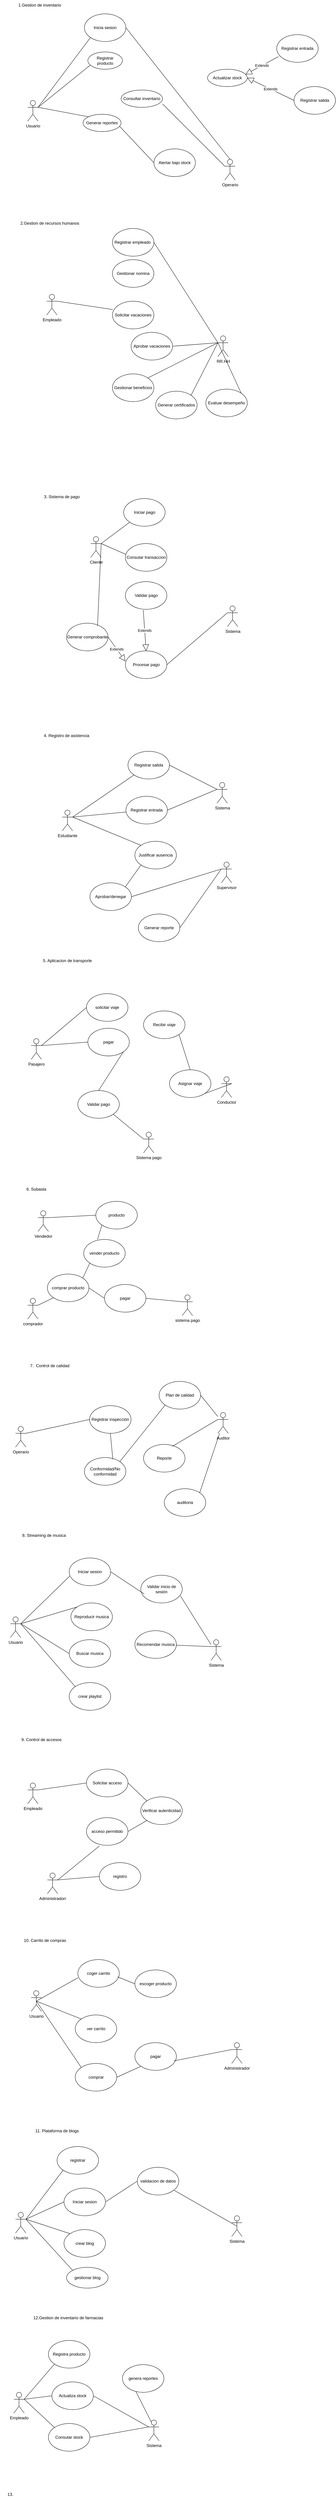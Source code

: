 <mxfile version="28.1.1">
  <diagram name="Página-1" id="TMfoq_PzSvc9NemojxV_">
    <mxGraphModel dx="856" dy="1683" grid="1" gridSize="10" guides="1" tooltips="1" connect="1" arrows="1" fold="1" page="1" pageScale="1" pageWidth="827" pageHeight="1169" math="0" shadow="0">
      <root>
        <mxCell id="0" />
        <mxCell id="1" parent="0" />
        <mxCell id="vCl89EuKgAIW0rMiHvJC-1" value="Usuario" style="shape=umlActor;verticalLabelPosition=bottom;verticalAlign=top;html=1;outlineConnect=0;" parent="1" vertex="1">
          <mxGeometry x="140" y="170" width="30" height="60" as="geometry" />
        </mxCell>
        <mxCell id="vCl89EuKgAIW0rMiHvJC-2" value="Registrar producto" style="ellipse;whiteSpace=wrap;html=1;" parent="1" vertex="1">
          <mxGeometry x="314" y="30" width="100" height="50" as="geometry" />
        </mxCell>
        <mxCell id="vCl89EuKgAIW0rMiHvJC-3" value="Actualizar stock" style="ellipse;whiteSpace=wrap;html=1;" parent="1" vertex="1">
          <mxGeometry x="660" y="80" width="115" height="50" as="geometry" />
        </mxCell>
        <mxCell id="vCl89EuKgAIW0rMiHvJC-4" value="Consultar inventario" style="ellipse;whiteSpace=wrap;html=1;" parent="1" vertex="1">
          <mxGeometry x="410" y="140" width="120" height="50" as="geometry" />
        </mxCell>
        <mxCell id="vCl89EuKgAIW0rMiHvJC-5" value="Generar reportes" style="ellipse;whiteSpace=wrap;html=1;" parent="1" vertex="1">
          <mxGeometry x="300" y="210" width="110" height="50" as="geometry" />
        </mxCell>
        <mxCell id="vCl89EuKgAIW0rMiHvJC-6" value="" style="endArrow=none;html=1;rounded=0;exitX=1;exitY=0.333;exitDx=0;exitDy=0;exitPerimeter=0;entryX=0.062;entryY=0.776;entryDx=0;entryDy=0;entryPerimeter=0;" parent="1" source="vCl89EuKgAIW0rMiHvJC-1" target="vCl89EuKgAIW0rMiHvJC-2" edge="1">
          <mxGeometry width="50" height="50" relative="1" as="geometry">
            <mxPoint x="290" y="250" as="sourcePoint" />
            <mxPoint x="340" y="200" as="targetPoint" />
          </mxGeometry>
        </mxCell>
        <mxCell id="vCl89EuKgAIW0rMiHvJC-9" value="" style="endArrow=none;html=1;rounded=0;exitX=1;exitY=0.333;exitDx=0;exitDy=0;exitPerimeter=0;entryX=0;entryY=0;entryDx=0;entryDy=0;" parent="1" source="vCl89EuKgAIW0rMiHvJC-1" target="vCl89EuKgAIW0rMiHvJC-5" edge="1">
          <mxGeometry width="50" height="50" relative="1" as="geometry">
            <mxPoint x="290" y="250" as="sourcePoint" />
            <mxPoint x="340" y="200" as="targetPoint" />
          </mxGeometry>
        </mxCell>
        <mxCell id="wqrLdyUfxb5ITpX8sOSo-1" value="Operario" style="shape=umlActor;verticalLabelPosition=bottom;verticalAlign=top;html=1;outlineConnect=0;" parent="1" vertex="1">
          <mxGeometry x="710" y="340" width="30" height="60" as="geometry" />
        </mxCell>
        <mxCell id="wqrLdyUfxb5ITpX8sOSo-2" value="Registrar salida" style="ellipse;whiteSpace=wrap;html=1;" parent="1" vertex="1">
          <mxGeometry x="910" y="130" width="120" height="80" as="geometry" />
        </mxCell>
        <mxCell id="wqrLdyUfxb5ITpX8sOSo-3" value="Alertar bajo stock" style="ellipse;whiteSpace=wrap;html=1;" parent="1" vertex="1">
          <mxGeometry x="505" y="310" width="120" height="80" as="geometry" />
        </mxCell>
        <mxCell id="3s4oe4CgQZ3yxv4rQEkZ-1" value="Registrar entrada" style="ellipse;whiteSpace=wrap;html=1;" parent="1" vertex="1">
          <mxGeometry x="860" y="-20" width="120" height="80" as="geometry" />
        </mxCell>
        <mxCell id="3s4oe4CgQZ3yxv4rQEkZ-4" value="" style="endArrow=none;html=1;rounded=0;exitX=0.958;exitY=0.688;exitDx=0;exitDy=0;entryX=0;entryY=0.5;entryDx=0;entryDy=0;exitPerimeter=0;" parent="1" source="vCl89EuKgAIW0rMiHvJC-5" target="wqrLdyUfxb5ITpX8sOSo-3" edge="1">
          <mxGeometry width="50" height="50" relative="1" as="geometry">
            <mxPoint x="455" y="230" as="sourcePoint" />
            <mxPoint x="505" y="180" as="targetPoint" />
          </mxGeometry>
        </mxCell>
        <mxCell id="3s4oe4CgQZ3yxv4rQEkZ-5" value="Inicia sesion" style="ellipse;whiteSpace=wrap;html=1;" parent="1" vertex="1">
          <mxGeometry x="304" y="-80" width="120" height="80" as="geometry" />
        </mxCell>
        <mxCell id="3s4oe4CgQZ3yxv4rQEkZ-6" value="" style="endArrow=none;html=1;rounded=0;entryX=0;entryY=1;entryDx=0;entryDy=0;exitX=1;exitY=0.333;exitDx=0;exitDy=0;exitPerimeter=0;" parent="1" source="vCl89EuKgAIW0rMiHvJC-1" target="3s4oe4CgQZ3yxv4rQEkZ-5" edge="1">
          <mxGeometry width="50" height="50" relative="1" as="geometry">
            <mxPoint x="390" y="150" as="sourcePoint" />
            <mxPoint x="440" y="100" as="targetPoint" />
          </mxGeometry>
        </mxCell>
        <mxCell id="3s4oe4CgQZ3yxv4rQEkZ-8" value="Extends" style="endArrow=block;endSize=16;endFill=0;html=1;rounded=0;entryX=1;entryY=0.5;entryDx=0;entryDy=0;exitX=0;exitY=0.5;exitDx=0;exitDy=0;" parent="1" source="wqrLdyUfxb5ITpX8sOSo-2" target="vCl89EuKgAIW0rMiHvJC-3" edge="1">
          <mxGeometry width="160" relative="1" as="geometry">
            <mxPoint x="430" y="240" as="sourcePoint" />
            <mxPoint x="590" y="240" as="targetPoint" />
          </mxGeometry>
        </mxCell>
        <mxCell id="3s4oe4CgQZ3yxv4rQEkZ-9" value="Extends" style="endArrow=block;endSize=16;endFill=0;html=1;rounded=0;entryX=0.957;entryY=0.3;entryDx=0;entryDy=0;exitX=0.04;exitY=0.794;exitDx=0;exitDy=0;entryPerimeter=0;exitPerimeter=0;" parent="1" source="3s4oe4CgQZ3yxv4rQEkZ-1" target="vCl89EuKgAIW0rMiHvJC-3" edge="1">
          <mxGeometry width="160" relative="1" as="geometry">
            <mxPoint x="674" y="80" as="sourcePoint" />
            <mxPoint x="584" y="75" as="targetPoint" />
          </mxGeometry>
        </mxCell>
        <mxCell id="3s4oe4CgQZ3yxv4rQEkZ-11" value="" style="endArrow=none;html=1;rounded=0;exitX=0.5;exitY=0;exitDx=0;exitDy=0;exitPerimeter=0;entryX=1;entryY=0.5;entryDx=0;entryDy=0;" parent="1" source="wqrLdyUfxb5ITpX8sOSo-1" target="3s4oe4CgQZ3yxv4rQEkZ-5" edge="1">
          <mxGeometry width="50" height="50" relative="1" as="geometry">
            <mxPoint x="480" y="230" as="sourcePoint" />
            <mxPoint x="530" y="180" as="targetPoint" />
          </mxGeometry>
        </mxCell>
        <mxCell id="3s4oe4CgQZ3yxv4rQEkZ-12" value="" style="endArrow=none;html=1;rounded=0;exitX=0;exitY=0.333;exitDx=0;exitDy=0;exitPerimeter=0;" parent="1" source="wqrLdyUfxb5ITpX8sOSo-1" edge="1">
          <mxGeometry width="50" height="50" relative="1" as="geometry">
            <mxPoint x="480" y="230" as="sourcePoint" />
            <mxPoint x="530" y="180" as="targetPoint" />
          </mxGeometry>
        </mxCell>
        <mxCell id="3s4oe4CgQZ3yxv4rQEkZ-14" value="1.Gestion de inventario" style="text;html=1;align=center;verticalAlign=middle;whiteSpace=wrap;rounded=0;" parent="1" vertex="1">
          <mxGeometry x="90" y="-120" width="170" height="30" as="geometry" />
        </mxCell>
        <mxCell id="3s4oe4CgQZ3yxv4rQEkZ-16" value="Cliente" style="shape=umlActor;verticalLabelPosition=bottom;verticalAlign=top;html=1;outlineConnect=0;" parent="1" vertex="1">
          <mxGeometry x="322.5" y="1430" width="30" height="60" as="geometry" />
        </mxCell>
        <mxCell id="3s4oe4CgQZ3yxv4rQEkZ-17" value="Sistema" style="shape=umlActor;verticalLabelPosition=bottom;verticalAlign=top;html=1;outlineConnect=0;" parent="1" vertex="1">
          <mxGeometry x="717.5" y="1630" width="30" height="60" as="geometry" />
        </mxCell>
        <mxCell id="3s4oe4CgQZ3yxv4rQEkZ-18" value="Iniciar pago" style="ellipse;whiteSpace=wrap;html=1;" parent="1" vertex="1">
          <mxGeometry x="417.5" y="1320" width="120" height="80" as="geometry" />
        </mxCell>
        <mxCell id="3s4oe4CgQZ3yxv4rQEkZ-19" value="Validar pago" style="ellipse;whiteSpace=wrap;html=1;" parent="1" vertex="1">
          <mxGeometry x="422.5" y="1560" width="120" height="80" as="geometry" />
        </mxCell>
        <mxCell id="3s4oe4CgQZ3yxv4rQEkZ-20" value="Generar comprobante" style="ellipse;whiteSpace=wrap;html=1;" parent="1" vertex="1">
          <mxGeometry x="252.5" y="1680" width="120" height="80" as="geometry" />
        </mxCell>
        <mxCell id="3s4oe4CgQZ3yxv4rQEkZ-21" value="Procesar pago" style="ellipse;whiteSpace=wrap;html=1;" parent="1" vertex="1">
          <mxGeometry x="422.5" y="1760" width="120" height="80" as="geometry" />
        </mxCell>
        <mxCell id="3s4oe4CgQZ3yxv4rQEkZ-22" value="" style="endArrow=none;html=1;rounded=0;exitX=1;exitY=0.333;exitDx=0;exitDy=0;exitPerimeter=0;entryX=0;entryY=1;entryDx=0;entryDy=0;" parent="1" source="3s4oe4CgQZ3yxv4rQEkZ-16" target="3s4oe4CgQZ3yxv4rQEkZ-18" edge="1">
          <mxGeometry width="50" height="50" relative="1" as="geometry">
            <mxPoint x="432.5" y="1450" as="sourcePoint" />
            <mxPoint x="482.5" y="1400" as="targetPoint" />
          </mxGeometry>
        </mxCell>
        <mxCell id="3s4oe4CgQZ3yxv4rQEkZ-23" value="Consutar transaccion" style="ellipse;whiteSpace=wrap;html=1;" parent="1" vertex="1">
          <mxGeometry x="422.5" y="1450" width="120" height="80" as="geometry" />
        </mxCell>
        <mxCell id="3s4oe4CgQZ3yxv4rQEkZ-24" value="" style="endArrow=none;html=1;rounded=0;entryX=0.012;entryY=0.391;entryDx=0;entryDy=0;entryPerimeter=0;" parent="1" target="3s4oe4CgQZ3yxv4rQEkZ-23" edge="1">
          <mxGeometry width="50" height="50" relative="1" as="geometry">
            <mxPoint x="352.5" y="1450" as="sourcePoint" />
            <mxPoint x="412.5" y="1500" as="targetPoint" />
          </mxGeometry>
        </mxCell>
        <mxCell id="3s4oe4CgQZ3yxv4rQEkZ-27" value="" style="endArrow=none;html=1;rounded=0;exitX=1;exitY=0.5;exitDx=0;exitDy=0;entryX=0;entryY=0.333;entryDx=0;entryDy=0;entryPerimeter=0;" parent="1" source="3s4oe4CgQZ3yxv4rQEkZ-21" target="3s4oe4CgQZ3yxv4rQEkZ-17" edge="1">
          <mxGeometry width="50" height="50" relative="1" as="geometry">
            <mxPoint x="432.5" y="1640" as="sourcePoint" />
            <mxPoint x="482.5" y="1590" as="targetPoint" />
          </mxGeometry>
        </mxCell>
        <mxCell id="3s4oe4CgQZ3yxv4rQEkZ-28" value="Extends" style="endArrow=block;endSize=16;endFill=0;html=1;rounded=0;exitX=1;exitY=0.5;exitDx=0;exitDy=0;entryX=0;entryY=0.375;entryDx=0;entryDy=0;entryPerimeter=0;" parent="1" source="3s4oe4CgQZ3yxv4rQEkZ-20" target="3s4oe4CgQZ3yxv4rQEkZ-21" edge="1">
          <mxGeometry width="160" relative="1" as="geometry">
            <mxPoint x="372.5" y="1710" as="sourcePoint" />
            <mxPoint x="532.5" y="1710" as="targetPoint" />
          </mxGeometry>
        </mxCell>
        <mxCell id="3s4oe4CgQZ3yxv4rQEkZ-29" value="Extends" style="endArrow=block;endSize=16;endFill=0;html=1;rounded=0;exitX=0.431;exitY=1.026;exitDx=0;exitDy=0;exitPerimeter=0;entryX=0.5;entryY=0;entryDx=0;entryDy=0;" parent="1" source="3s4oe4CgQZ3yxv4rQEkZ-19" target="3s4oe4CgQZ3yxv4rQEkZ-21" edge="1">
          <mxGeometry width="160" relative="1" as="geometry">
            <mxPoint x="372.5" y="1710" as="sourcePoint" />
            <mxPoint x="532.5" y="1710" as="targetPoint" />
          </mxGeometry>
        </mxCell>
        <mxCell id="3s4oe4CgQZ3yxv4rQEkZ-30" value="" style="endArrow=none;html=1;rounded=0;entryX=0.746;entryY=0.105;entryDx=0;entryDy=0;entryPerimeter=0;" parent="1" target="3s4oe4CgQZ3yxv4rQEkZ-20" edge="1">
          <mxGeometry width="50" height="50" relative="1" as="geometry">
            <mxPoint x="352.5" y="1450" as="sourcePoint" />
            <mxPoint x="482.5" y="1610" as="targetPoint" />
          </mxGeometry>
        </mxCell>
        <mxCell id="3s4oe4CgQZ3yxv4rQEkZ-31" value="Empleado" style="shape=umlActor;verticalLabelPosition=bottom;verticalAlign=top;html=1;outlineConnect=0;" parent="1" vertex="1">
          <mxGeometry x="195" y="730" width="30" height="60" as="geometry" />
        </mxCell>
        <mxCell id="3s4oe4CgQZ3yxv4rQEkZ-32" value="Registrar empleado&amp;nbsp;" style="ellipse;whiteSpace=wrap;html=1;" parent="1" vertex="1">
          <mxGeometry x="385" y="540" width="120" height="80" as="geometry" />
        </mxCell>
        <mxCell id="3s4oe4CgQZ3yxv4rQEkZ-33" value="Gestionar nomina" style="ellipse;whiteSpace=wrap;html=1;" parent="1" vertex="1">
          <mxGeometry x="385" y="630" width="120" height="80" as="geometry" />
        </mxCell>
        <mxCell id="3s4oe4CgQZ3yxv4rQEkZ-34" value="Solicitar vacaciones" style="ellipse;whiteSpace=wrap;html=1;" parent="1" vertex="1">
          <mxGeometry x="385" y="750" width="120" height="80" as="geometry" />
        </mxCell>
        <mxCell id="3s4oe4CgQZ3yxv4rQEkZ-35" value="Aprobar vacaciones" style="ellipse;whiteSpace=wrap;html=1;" parent="1" vertex="1">
          <mxGeometry x="439" y="840" width="120" height="80" as="geometry" />
        </mxCell>
        <mxCell id="3s4oe4CgQZ3yxv4rQEkZ-36" value="Gestionar beneficios" style="ellipse;whiteSpace=wrap;html=1;" parent="1" vertex="1">
          <mxGeometry x="385" y="960" width="120" height="80" as="geometry" />
        </mxCell>
        <mxCell id="3s4oe4CgQZ3yxv4rQEkZ-37" value="Generar certificados" style="ellipse;whiteSpace=wrap;html=1;" parent="1" vertex="1">
          <mxGeometry x="510" y="1010" width="120" height="80" as="geometry" />
        </mxCell>
        <mxCell id="3s4oe4CgQZ3yxv4rQEkZ-38" value="Evaluar desempeño" style="ellipse;whiteSpace=wrap;html=1;" parent="1" vertex="1">
          <mxGeometry x="655" y="1004" width="120" height="80" as="geometry" />
        </mxCell>
        <mxCell id="3s4oe4CgQZ3yxv4rQEkZ-39" value="RR.HH" style="shape=umlActor;verticalLabelPosition=bottom;verticalAlign=top;html=1;outlineConnect=0;" parent="1" vertex="1">
          <mxGeometry x="690" y="850" width="30" height="60" as="geometry" />
        </mxCell>
        <mxCell id="3s4oe4CgQZ3yxv4rQEkZ-40" value="" style="endArrow=none;html=1;rounded=0;exitX=1;exitY=0.333;exitDx=0;exitDy=0;exitPerimeter=0;entryX=0.007;entryY=0.3;entryDx=0;entryDy=0;entryPerimeter=0;" parent="1" source="3s4oe4CgQZ3yxv4rQEkZ-31" target="3s4oe4CgQZ3yxv4rQEkZ-34" edge="1">
          <mxGeometry width="50" height="50" relative="1" as="geometry">
            <mxPoint x="385" y="830" as="sourcePoint" />
            <mxPoint x="435" y="780" as="targetPoint" />
          </mxGeometry>
        </mxCell>
        <mxCell id="3s4oe4CgQZ3yxv4rQEkZ-41" value="" style="endArrow=none;html=1;rounded=0;entryX=0;entryY=0.333;entryDx=0;entryDy=0;entryPerimeter=0;exitX=1;exitY=0.5;exitDx=0;exitDy=0;" parent="1" source="3s4oe4CgQZ3yxv4rQEkZ-32" target="3s4oe4CgQZ3yxv4rQEkZ-39" edge="1">
          <mxGeometry width="50" height="50" relative="1" as="geometry">
            <mxPoint x="385" y="870" as="sourcePoint" />
            <mxPoint x="435" y="820" as="targetPoint" />
          </mxGeometry>
        </mxCell>
        <mxCell id="3s4oe4CgQZ3yxv4rQEkZ-43" value="" style="endArrow=none;html=1;rounded=0;entryX=0;entryY=0.333;entryDx=0;entryDy=0;entryPerimeter=0;exitX=1;exitY=0.5;exitDx=0;exitDy=0;" parent="1" source="3s4oe4CgQZ3yxv4rQEkZ-35" target="3s4oe4CgQZ3yxv4rQEkZ-39" edge="1">
          <mxGeometry width="50" height="50" relative="1" as="geometry">
            <mxPoint x="385" y="910" as="sourcePoint" />
            <mxPoint x="435" y="860" as="targetPoint" />
          </mxGeometry>
        </mxCell>
        <mxCell id="3s4oe4CgQZ3yxv4rQEkZ-44" value="" style="endArrow=none;html=1;rounded=0;entryX=0;entryY=0.333;entryDx=0;entryDy=0;entryPerimeter=0;exitX=1;exitY=0;exitDx=0;exitDy=0;" parent="1" source="3s4oe4CgQZ3yxv4rQEkZ-36" target="3s4oe4CgQZ3yxv4rQEkZ-39" edge="1">
          <mxGeometry width="50" height="50" relative="1" as="geometry">
            <mxPoint x="385" y="990" as="sourcePoint" />
            <mxPoint x="435" y="940" as="targetPoint" />
          </mxGeometry>
        </mxCell>
        <mxCell id="3s4oe4CgQZ3yxv4rQEkZ-45" value="" style="endArrow=none;html=1;rounded=0;entryX=0;entryY=0.333;entryDx=0;entryDy=0;entryPerimeter=0;exitX=1;exitY=0;exitDx=0;exitDy=0;" parent="1" source="3s4oe4CgQZ3yxv4rQEkZ-37" target="3s4oe4CgQZ3yxv4rQEkZ-39" edge="1">
          <mxGeometry width="50" height="50" relative="1" as="geometry">
            <mxPoint x="385" y="1110" as="sourcePoint" />
            <mxPoint x="435" y="1060" as="targetPoint" />
          </mxGeometry>
        </mxCell>
        <mxCell id="3s4oe4CgQZ3yxv4rQEkZ-46" value="" style="endArrow=none;html=1;rounded=0;exitX=1;exitY=0;exitDx=0;exitDy=0;entryX=0;entryY=0.333;entryDx=0;entryDy=0;entryPerimeter=0;" parent="1" source="3s4oe4CgQZ3yxv4rQEkZ-38" target="3s4oe4CgQZ3yxv4rQEkZ-39" edge="1">
          <mxGeometry width="50" height="50" relative="1" as="geometry">
            <mxPoint x="385" y="1240" as="sourcePoint" />
            <mxPoint x="435" y="1190" as="targetPoint" />
          </mxGeometry>
        </mxCell>
        <mxCell id="3s4oe4CgQZ3yxv4rQEkZ-47" value="3. Sistema de pago" style="text;html=1;align=center;verticalAlign=middle;whiteSpace=wrap;rounded=0;" parent="1" vertex="1">
          <mxGeometry x="140" y="1300" width="197.5" height="30" as="geometry" />
        </mxCell>
        <mxCell id="3s4oe4CgQZ3yxv4rQEkZ-49" value="2.Gestion de recursos humanos" style="text;html=1;align=center;verticalAlign=middle;whiteSpace=wrap;rounded=0;" parent="1" vertex="1">
          <mxGeometry x="86.5" y="510" width="233.5" height="30" as="geometry" />
        </mxCell>
        <mxCell id="3s4oe4CgQZ3yxv4rQEkZ-50" value="4. Registro de asistencia" style="text;html=1;align=center;verticalAlign=middle;whiteSpace=wrap;rounded=0;" parent="1" vertex="1">
          <mxGeometry x="140" y="1990" width="225" height="30" as="geometry" />
        </mxCell>
        <mxCell id="3s4oe4CgQZ3yxv4rQEkZ-52" value="Estudiante" style="shape=umlActor;verticalLabelPosition=bottom;verticalAlign=top;html=1;outlineConnect=0;" parent="1" vertex="1">
          <mxGeometry x="240" y="2220" width="30" height="60" as="geometry" />
        </mxCell>
        <mxCell id="3s4oe4CgQZ3yxv4rQEkZ-53" value="Supervisor" style="shape=umlActor;verticalLabelPosition=bottom;verticalAlign=top;html=1;outlineConnect=0;" parent="1" vertex="1">
          <mxGeometry x="700" y="2370" width="30" height="60" as="geometry" />
        </mxCell>
        <mxCell id="3s4oe4CgQZ3yxv4rQEkZ-54" value="Sistema" style="shape=umlActor;verticalLabelPosition=bottom;verticalAlign=top;html=1;outlineConnect=0;" parent="1" vertex="1">
          <mxGeometry x="687.5" y="2140" width="30" height="60" as="geometry" />
        </mxCell>
        <mxCell id="3s4oe4CgQZ3yxv4rQEkZ-55" value="Registrar entrada" style="ellipse;whiteSpace=wrap;html=1;" parent="1" vertex="1">
          <mxGeometry x="424" y="2180" width="120" height="80" as="geometry" />
        </mxCell>
        <mxCell id="3s4oe4CgQZ3yxv4rQEkZ-56" value="Registrar salida" style="ellipse;whiteSpace=wrap;html=1;" parent="1" vertex="1">
          <mxGeometry x="430" y="2050" width="120" height="80" as="geometry" />
        </mxCell>
        <mxCell id="3s4oe4CgQZ3yxv4rQEkZ-57" value="" style="endArrow=none;html=1;rounded=0;entryX=1;entryY=0.333;entryDx=0;entryDy=0;entryPerimeter=0;" parent="1" source="3s4oe4CgQZ3yxv4rQEkZ-55" target="3s4oe4CgQZ3yxv4rQEkZ-52" edge="1">
          <mxGeometry width="50" height="50" relative="1" as="geometry">
            <mxPoint x="330" y="2350" as="sourcePoint" />
            <mxPoint x="380" y="2300" as="targetPoint" />
          </mxGeometry>
        </mxCell>
        <mxCell id="3s4oe4CgQZ3yxv4rQEkZ-58" value="" style="endArrow=none;html=1;rounded=0;entryX=0;entryY=1;entryDx=0;entryDy=0;" parent="1" target="3s4oe4CgQZ3yxv4rQEkZ-56" edge="1">
          <mxGeometry width="50" height="50" relative="1" as="geometry">
            <mxPoint x="270" y="2240" as="sourcePoint" />
            <mxPoint x="380" y="2300" as="targetPoint" />
          </mxGeometry>
        </mxCell>
        <mxCell id="3s4oe4CgQZ3yxv4rQEkZ-59" value="" style="endArrow=none;html=1;rounded=0;entryX=0;entryY=0.333;entryDx=0;entryDy=0;entryPerimeter=0;exitX=1;exitY=0.5;exitDx=0;exitDy=0;" parent="1" source="3s4oe4CgQZ3yxv4rQEkZ-55" target="3s4oe4CgQZ3yxv4rQEkZ-54" edge="1">
          <mxGeometry width="50" height="50" relative="1" as="geometry">
            <mxPoint x="330" y="2350" as="sourcePoint" />
            <mxPoint x="380" y="2300" as="targetPoint" />
          </mxGeometry>
        </mxCell>
        <mxCell id="3s4oe4CgQZ3yxv4rQEkZ-60" value="" style="endArrow=none;html=1;rounded=0;entryX=0;entryY=0.333;entryDx=0;entryDy=0;entryPerimeter=0;exitX=1;exitY=0.5;exitDx=0;exitDy=0;" parent="1" source="3s4oe4CgQZ3yxv4rQEkZ-56" target="3s4oe4CgQZ3yxv4rQEkZ-54" edge="1">
          <mxGeometry width="50" height="50" relative="1" as="geometry">
            <mxPoint x="330" y="2350" as="sourcePoint" />
            <mxPoint x="380" y="2300" as="targetPoint" />
          </mxGeometry>
        </mxCell>
        <mxCell id="3s4oe4CgQZ3yxv4rQEkZ-61" value="Generar reporte" style="ellipse;whiteSpace=wrap;html=1;" parent="1" vertex="1">
          <mxGeometry x="460" y="2520" width="120" height="80" as="geometry" />
        </mxCell>
        <mxCell id="3s4oe4CgQZ3yxv4rQEkZ-62" value="" style="endArrow=none;html=1;rounded=0;entryX=0;entryY=0.333;entryDx=0;entryDy=0;entryPerimeter=0;exitX=1;exitY=0.5;exitDx=0;exitDy=0;" parent="1" source="3s4oe4CgQZ3yxv4rQEkZ-61" target="3s4oe4CgQZ3yxv4rQEkZ-53" edge="1">
          <mxGeometry width="50" height="50" relative="1" as="geometry">
            <mxPoint x="330" y="2350" as="sourcePoint" />
            <mxPoint x="380" y="2300" as="targetPoint" />
          </mxGeometry>
        </mxCell>
        <mxCell id="3s4oe4CgQZ3yxv4rQEkZ-63" value="Justificar ausencia" style="ellipse;whiteSpace=wrap;html=1;" parent="1" vertex="1">
          <mxGeometry x="450" y="2310" width="120" height="80" as="geometry" />
        </mxCell>
        <mxCell id="3s4oe4CgQZ3yxv4rQEkZ-64" value="" style="endArrow=none;html=1;rounded=0;entryX=1;entryY=0.333;entryDx=0;entryDy=0;entryPerimeter=0;exitX=0;exitY=0;exitDx=0;exitDy=0;" parent="1" source="3s4oe4CgQZ3yxv4rQEkZ-63" target="3s4oe4CgQZ3yxv4rQEkZ-52" edge="1">
          <mxGeometry width="50" height="50" relative="1" as="geometry">
            <mxPoint x="330" y="2350" as="sourcePoint" />
            <mxPoint x="380" y="2300" as="targetPoint" />
          </mxGeometry>
        </mxCell>
        <mxCell id="3s4oe4CgQZ3yxv4rQEkZ-65" value="Aprobar/denegar" style="ellipse;whiteSpace=wrap;html=1;" parent="1" vertex="1">
          <mxGeometry x="320" y="2430" width="120" height="80" as="geometry" />
        </mxCell>
        <mxCell id="3s4oe4CgQZ3yxv4rQEkZ-66" value="" style="endArrow=none;html=1;rounded=0;exitX=1;exitY=0.5;exitDx=0;exitDy=0;" parent="1" source="3s4oe4CgQZ3yxv4rQEkZ-65" edge="1">
          <mxGeometry width="50" height="50" relative="1" as="geometry">
            <mxPoint x="330" y="2350" as="sourcePoint" />
            <mxPoint x="700" y="2390" as="targetPoint" />
          </mxGeometry>
        </mxCell>
        <mxCell id="3s4oe4CgQZ3yxv4rQEkZ-67" value="" style="endArrow=none;html=1;rounded=0;exitX=1;exitY=0;exitDx=0;exitDy=0;entryX=0;entryY=1;entryDx=0;entryDy=0;" parent="1" source="3s4oe4CgQZ3yxv4rQEkZ-65" target="3s4oe4CgQZ3yxv4rQEkZ-63" edge="1">
          <mxGeometry width="50" height="50" relative="1" as="geometry">
            <mxPoint x="330" y="2350" as="sourcePoint" />
            <mxPoint x="380" y="2300" as="targetPoint" />
          </mxGeometry>
        </mxCell>
        <mxCell id="3s4oe4CgQZ3yxv4rQEkZ-68" value="5. Aplicacion de transporte" style="text;html=1;align=center;verticalAlign=middle;whiteSpace=wrap;rounded=0;" parent="1" vertex="1">
          <mxGeometry x="170" y="2640" width="170" height="30" as="geometry" />
        </mxCell>
        <mxCell id="3s4oe4CgQZ3yxv4rQEkZ-69" value="Pasajero" style="shape=umlActor;verticalLabelPosition=bottom;verticalAlign=top;html=1;outlineConnect=0;" parent="1" vertex="1">
          <mxGeometry x="150" y="2880" width="30" height="60" as="geometry" />
        </mxCell>
        <mxCell id="3s4oe4CgQZ3yxv4rQEkZ-70" value="Conductor" style="shape=umlActor;verticalLabelPosition=bottom;verticalAlign=top;html=1;outlineConnect=0;" parent="1" vertex="1">
          <mxGeometry x="700" y="2990" width="30" height="60" as="geometry" />
        </mxCell>
        <mxCell id="3s4oe4CgQZ3yxv4rQEkZ-71" value="Sistema pago" style="shape=umlActor;verticalLabelPosition=bottom;verticalAlign=top;html=1;outlineConnect=0;" parent="1" vertex="1">
          <mxGeometry x="475" y="3150" width="30" height="60" as="geometry" />
        </mxCell>
        <mxCell id="3s4oe4CgQZ3yxv4rQEkZ-72" value="solicitar viaje" style="ellipse;whiteSpace=wrap;html=1;" parent="1" vertex="1">
          <mxGeometry x="310" y="2750" width="120" height="80" as="geometry" />
        </mxCell>
        <mxCell id="3s4oe4CgQZ3yxv4rQEkZ-74" value="pagar" style="ellipse;whiteSpace=wrap;html=1;" parent="1" vertex="1">
          <mxGeometry x="314" y="2850" width="120" height="80" as="geometry" />
        </mxCell>
        <mxCell id="3s4oe4CgQZ3yxv4rQEkZ-76" value="Asignar viaje" style="ellipse;whiteSpace=wrap;html=1;" parent="1" vertex="1">
          <mxGeometry x="550" y="2970" width="120" height="80" as="geometry" />
        </mxCell>
        <mxCell id="3s4oe4CgQZ3yxv4rQEkZ-77" value="" style="endArrow=none;html=1;rounded=0;exitX=1;exitY=0.333;exitDx=0;exitDy=0;exitPerimeter=0;entryX=0;entryY=0.5;entryDx=0;entryDy=0;" parent="1" source="3s4oe4CgQZ3yxv4rQEkZ-69" target="3s4oe4CgQZ3yxv4rQEkZ-72" edge="1">
          <mxGeometry width="50" height="50" relative="1" as="geometry">
            <mxPoint x="210" y="3010" as="sourcePoint" />
            <mxPoint x="260" y="2960" as="targetPoint" />
          </mxGeometry>
        </mxCell>
        <mxCell id="3s4oe4CgQZ3yxv4rQEkZ-78" value="Validar pago" style="ellipse;whiteSpace=wrap;html=1;" parent="1" vertex="1">
          <mxGeometry x="285" y="3030" width="120" height="80" as="geometry" />
        </mxCell>
        <mxCell id="3s4oe4CgQZ3yxv4rQEkZ-79" value="" style="endArrow=none;html=1;rounded=0;entryX=0;entryY=0.333;entryDx=0;entryDy=0;entryPerimeter=0;exitX=1;exitY=1;exitDx=0;exitDy=0;" parent="1" source="3s4oe4CgQZ3yxv4rQEkZ-78" target="3s4oe4CgQZ3yxv4rQEkZ-71" edge="1">
          <mxGeometry width="50" height="50" relative="1" as="geometry">
            <mxPoint x="55" y="3100" as="sourcePoint" />
            <mxPoint x="105" y="3050" as="targetPoint" />
          </mxGeometry>
        </mxCell>
        <mxCell id="3s4oe4CgQZ3yxv4rQEkZ-80" value="" style="endArrow=none;html=1;rounded=0;entryX=0;entryY=0.5;entryDx=0;entryDy=0;exitX=1;exitY=0.333;exitDx=0;exitDy=0;exitPerimeter=0;" parent="1" source="3s4oe4CgQZ3yxv4rQEkZ-69" target="3s4oe4CgQZ3yxv4rQEkZ-74" edge="1">
          <mxGeometry width="50" height="50" relative="1" as="geometry">
            <mxPoint x="210" y="3040" as="sourcePoint" />
            <mxPoint x="260" y="2990" as="targetPoint" />
          </mxGeometry>
        </mxCell>
        <mxCell id="3s4oe4CgQZ3yxv4rQEkZ-81" value="" style="endArrow=none;html=1;rounded=0;entryX=1;entryY=1;entryDx=0;entryDy=0;exitX=0.5;exitY=0;exitDx=0;exitDy=0;" parent="1" source="3s4oe4CgQZ3yxv4rQEkZ-78" target="3s4oe4CgQZ3yxv4rQEkZ-74" edge="1">
          <mxGeometry width="50" height="50" relative="1" as="geometry">
            <mxPoint x="210" y="3040" as="sourcePoint" />
            <mxPoint x="260" y="2990" as="targetPoint" />
          </mxGeometry>
        </mxCell>
        <mxCell id="3s4oe4CgQZ3yxv4rQEkZ-82" value="" style="endArrow=none;html=1;rounded=0;exitX=1;exitY=1;exitDx=0;exitDy=0;entryX=1;entryY=0.333;entryDx=0;entryDy=0;entryPerimeter=0;" parent="1" source="3s4oe4CgQZ3yxv4rQEkZ-76" target="3s4oe4CgQZ3yxv4rQEkZ-70" edge="1">
          <mxGeometry width="50" height="50" relative="1" as="geometry">
            <mxPoint x="532.5" y="2780" as="sourcePoint" />
            <mxPoint x="582.5" y="2730" as="targetPoint" />
          </mxGeometry>
        </mxCell>
        <mxCell id="3s4oe4CgQZ3yxv4rQEkZ-83" value="Recibir viaje" style="ellipse;whiteSpace=wrap;html=1;" parent="1" vertex="1">
          <mxGeometry x="475" y="2800" width="120" height="80" as="geometry" />
        </mxCell>
        <mxCell id="3s4oe4CgQZ3yxv4rQEkZ-84" value="" style="endArrow=none;html=1;rounded=0;exitX=1;exitY=1;exitDx=0;exitDy=0;entryX=0.5;entryY=0;entryDx=0;entryDy=0;" parent="1" source="3s4oe4CgQZ3yxv4rQEkZ-83" target="3s4oe4CgQZ3yxv4rQEkZ-76" edge="1">
          <mxGeometry width="50" height="50" relative="1" as="geometry">
            <mxPoint x="530" y="3040" as="sourcePoint" />
            <mxPoint x="580" y="2990" as="targetPoint" />
          </mxGeometry>
        </mxCell>
        <mxCell id="3s4oe4CgQZ3yxv4rQEkZ-86" value="6. Subasta" style="text;html=1;align=center;verticalAlign=middle;whiteSpace=wrap;rounded=0;" parent="1" vertex="1">
          <mxGeometry x="135" y="3300" width="60" height="30" as="geometry" />
        </mxCell>
        <mxCell id="3s4oe4CgQZ3yxv4rQEkZ-87" value="Vendedor" style="shape=umlActor;verticalLabelPosition=bottom;verticalAlign=top;html=1;outlineConnect=0;" parent="1" vertex="1">
          <mxGeometry x="170" y="3377" width="30" height="60" as="geometry" />
        </mxCell>
        <mxCell id="3s4oe4CgQZ3yxv4rQEkZ-88" value="comprador" style="shape=umlActor;verticalLabelPosition=bottom;verticalAlign=top;html=1;outlineConnect=0;" parent="1" vertex="1">
          <mxGeometry x="140" y="3630" width="30" height="60" as="geometry" />
        </mxCell>
        <mxCell id="3s4oe4CgQZ3yxv4rQEkZ-89" value="producto" style="ellipse;whiteSpace=wrap;html=1;" parent="1" vertex="1">
          <mxGeometry x="337" y="3350" width="120" height="80" as="geometry" />
        </mxCell>
        <mxCell id="3s4oe4CgQZ3yxv4rQEkZ-90" value="pagar" style="ellipse;whiteSpace=wrap;html=1;" parent="1" vertex="1">
          <mxGeometry x="362" y="3590" width="120" height="80" as="geometry" />
        </mxCell>
        <mxCell id="3s4oe4CgQZ3yxv4rQEkZ-91" value="sistema pago" style="shape=umlActor;verticalLabelPosition=bottom;verticalAlign=top;html=1;outlineConnect=0;" parent="1" vertex="1">
          <mxGeometry x="587" y="3620" width="30" height="60" as="geometry" />
        </mxCell>
        <mxCell id="3s4oe4CgQZ3yxv4rQEkZ-92" value="comprar producto" style="ellipse;whiteSpace=wrap;html=1;" parent="1" vertex="1">
          <mxGeometry x="197" y="3560" width="120" height="80" as="geometry" />
        </mxCell>
        <mxCell id="3s4oe4CgQZ3yxv4rQEkZ-93" value="" style="endArrow=none;html=1;rounded=0;exitX=1;exitY=0.333;exitDx=0;exitDy=0;exitPerimeter=0;entryX=0;entryY=0.5;entryDx=0;entryDy=0;" parent="1" source="3s4oe4CgQZ3yxv4rQEkZ-87" target="3s4oe4CgQZ3yxv4rQEkZ-89" edge="1">
          <mxGeometry width="50" height="50" relative="1" as="geometry">
            <mxPoint x="342" y="3530" as="sourcePoint" />
            <mxPoint x="392" y="3480" as="targetPoint" />
          </mxGeometry>
        </mxCell>
        <mxCell id="3s4oe4CgQZ3yxv4rQEkZ-96" value="" style="endArrow=none;html=1;rounded=0;exitX=1;exitY=0.333;exitDx=0;exitDy=0;exitPerimeter=0;entryX=0;entryY=1;entryDx=0;entryDy=0;" parent="1" source="3s4oe4CgQZ3yxv4rQEkZ-88" target="3s4oe4CgQZ3yxv4rQEkZ-92" edge="1">
          <mxGeometry width="50" height="50" relative="1" as="geometry">
            <mxPoint x="342" y="3530" as="sourcePoint" />
            <mxPoint x="392" y="3480" as="targetPoint" />
          </mxGeometry>
        </mxCell>
        <mxCell id="3s4oe4CgQZ3yxv4rQEkZ-97" value="" style="endArrow=none;html=1;rounded=0;entryX=0;entryY=1;entryDx=0;entryDy=0;" parent="1" target="3s4oe4CgQZ3yxv4rQEkZ-89" edge="1">
          <mxGeometry width="50" height="50" relative="1" as="geometry">
            <mxPoint x="342" y="3460" as="sourcePoint" />
            <mxPoint x="392" y="3480" as="targetPoint" />
          </mxGeometry>
        </mxCell>
        <mxCell id="3s4oe4CgQZ3yxv4rQEkZ-98" value="vender producto" style="ellipse;whiteSpace=wrap;html=1;" parent="1" vertex="1">
          <mxGeometry x="302" y="3460" width="120" height="80" as="geometry" />
        </mxCell>
        <mxCell id="3s4oe4CgQZ3yxv4rQEkZ-99" value="" style="endArrow=none;html=1;rounded=0;exitX=1;exitY=0;exitDx=0;exitDy=0;entryX=0;entryY=1;entryDx=0;entryDy=0;" parent="1" source="3s4oe4CgQZ3yxv4rQEkZ-92" target="3s4oe4CgQZ3yxv4rQEkZ-98" edge="1">
          <mxGeometry width="50" height="50" relative="1" as="geometry">
            <mxPoint x="342" y="3530" as="sourcePoint" />
            <mxPoint x="392" y="3480" as="targetPoint" />
          </mxGeometry>
        </mxCell>
        <mxCell id="3s4oe4CgQZ3yxv4rQEkZ-100" value="" style="endArrow=none;html=1;rounded=0;exitX=1;exitY=0.5;exitDx=0;exitDy=0;entryX=0;entryY=0.5;entryDx=0;entryDy=0;" parent="1" source="3s4oe4CgQZ3yxv4rQEkZ-92" target="3s4oe4CgQZ3yxv4rQEkZ-90" edge="1">
          <mxGeometry width="50" height="50" relative="1" as="geometry">
            <mxPoint x="342" y="3530" as="sourcePoint" />
            <mxPoint x="392" y="3480" as="targetPoint" />
          </mxGeometry>
        </mxCell>
        <mxCell id="3s4oe4CgQZ3yxv4rQEkZ-101" value="" style="endArrow=none;html=1;rounded=0;exitX=1;exitY=0.5;exitDx=0;exitDy=0;entryX=0;entryY=0.333;entryDx=0;entryDy=0;entryPerimeter=0;" parent="1" source="3s4oe4CgQZ3yxv4rQEkZ-90" target="3s4oe4CgQZ3yxv4rQEkZ-91" edge="1">
          <mxGeometry width="50" height="50" relative="1" as="geometry">
            <mxPoint x="342" y="3530" as="sourcePoint" />
            <mxPoint x="392" y="3480" as="targetPoint" />
          </mxGeometry>
        </mxCell>
        <mxCell id="3s4oe4CgQZ3yxv4rQEkZ-102" value="7.&amp;nbsp; Control de calidad" style="text;html=1;align=center;verticalAlign=middle;whiteSpace=wrap;rounded=0;" parent="1" vertex="1">
          <mxGeometry x="86.5" y="3810" width="233.5" height="30" as="geometry" />
        </mxCell>
        <mxCell id="3s4oe4CgQZ3yxv4rQEkZ-103" value="Operario" style="shape=umlActor;verticalLabelPosition=bottom;verticalAlign=top;html=1;outlineConnect=0;" parent="1" vertex="1">
          <mxGeometry x="105" y="4000" width="30" height="60" as="geometry" />
        </mxCell>
        <mxCell id="3s4oe4CgQZ3yxv4rQEkZ-104" value="Registrar inspección" style="ellipse;whiteSpace=wrap;html=1;" parent="1" vertex="1">
          <mxGeometry x="319" y="3940" width="120" height="80" as="geometry" />
        </mxCell>
        <mxCell id="3s4oe4CgQZ3yxv4rQEkZ-105" value="Conformidad/No conformidad" style="ellipse;whiteSpace=wrap;html=1;" parent="1" vertex="1">
          <mxGeometry x="304" y="4090" width="120" height="80" as="geometry" />
        </mxCell>
        <mxCell id="3s4oe4CgQZ3yxv4rQEkZ-106" value="Auditor" style="shape=umlActor;verticalLabelPosition=bottom;verticalAlign=top;html=1;outlineConnect=0;" parent="1" vertex="1">
          <mxGeometry x="690" y="3960" width="30" height="60" as="geometry" />
        </mxCell>
        <mxCell id="3s4oe4CgQZ3yxv4rQEkZ-107" value="Plan de calidad" style="ellipse;whiteSpace=wrap;html=1;" parent="1" vertex="1">
          <mxGeometry x="520" y="3870" width="120" height="80" as="geometry" />
        </mxCell>
        <mxCell id="3s4oe4CgQZ3yxv4rQEkZ-108" value="auditoria" style="ellipse;whiteSpace=wrap;html=1;" parent="1" vertex="1">
          <mxGeometry x="535" y="4180" width="120" height="80" as="geometry" />
        </mxCell>
        <mxCell id="26vDbUltH0rkw3oXoR3C-1" value="" style="endArrow=none;html=1;rounded=0;exitX=1;exitY=0.333;exitDx=0;exitDy=0;exitPerimeter=0;entryX=0;entryY=0.5;entryDx=0;entryDy=0;" edge="1" parent="1" source="3s4oe4CgQZ3yxv4rQEkZ-103" target="3s4oe4CgQZ3yxv4rQEkZ-104">
          <mxGeometry width="50" height="50" relative="1" as="geometry">
            <mxPoint x="200" y="4100" as="sourcePoint" />
            <mxPoint x="250" y="4050" as="targetPoint" />
          </mxGeometry>
        </mxCell>
        <mxCell id="26vDbUltH0rkw3oXoR3C-2" value="" style="endArrow=none;html=1;rounded=0;entryX=0.5;entryY=1;entryDx=0;entryDy=0;exitX=0.686;exitY=0.066;exitDx=0;exitDy=0;exitPerimeter=0;" edge="1" parent="1" source="3s4oe4CgQZ3yxv4rQEkZ-105" target="3s4oe4CgQZ3yxv4rQEkZ-104">
          <mxGeometry width="50" height="50" relative="1" as="geometry">
            <mxPoint x="200" y="4100" as="sourcePoint" />
            <mxPoint x="250" y="4050" as="targetPoint" />
          </mxGeometry>
        </mxCell>
        <mxCell id="26vDbUltH0rkw3oXoR3C-3" value="Reporte" style="ellipse;whiteSpace=wrap;html=1;" vertex="1" parent="1">
          <mxGeometry x="475" y="4052" width="120" height="80" as="geometry" />
        </mxCell>
        <mxCell id="26vDbUltH0rkw3oXoR3C-4" value="" style="endArrow=none;html=1;rounded=0;exitX=1;exitY=0.5;exitDx=0;exitDy=0;" edge="1" parent="1" source="3s4oe4CgQZ3yxv4rQEkZ-107" target="3s4oe4CgQZ3yxv4rQEkZ-106">
          <mxGeometry width="50" height="50" relative="1" as="geometry">
            <mxPoint x="200" y="4100" as="sourcePoint" />
            <mxPoint x="250" y="4050" as="targetPoint" />
          </mxGeometry>
        </mxCell>
        <mxCell id="26vDbUltH0rkw3oXoR3C-5" value="" style="endArrow=none;html=1;rounded=0;exitX=1;exitY=0;exitDx=0;exitDy=0;entryX=0;entryY=1;entryDx=0;entryDy=0;" edge="1" parent="1" source="3s4oe4CgQZ3yxv4rQEkZ-105" target="3s4oe4CgQZ3yxv4rQEkZ-107">
          <mxGeometry width="50" height="50" relative="1" as="geometry">
            <mxPoint x="480" y="4100" as="sourcePoint" />
            <mxPoint x="530" y="4050" as="targetPoint" />
          </mxGeometry>
        </mxCell>
        <mxCell id="26vDbUltH0rkw3oXoR3C-6" value="" style="endArrow=none;html=1;rounded=0;entryX=0;entryY=0.333;entryDx=0;entryDy=0;entryPerimeter=0;exitX=0.692;exitY=0.073;exitDx=0;exitDy=0;exitPerimeter=0;" edge="1" parent="1" source="26vDbUltH0rkw3oXoR3C-3" target="3s4oe4CgQZ3yxv4rQEkZ-106">
          <mxGeometry width="50" height="50" relative="1" as="geometry">
            <mxPoint x="480" y="4100" as="sourcePoint" />
            <mxPoint x="530" y="4050" as="targetPoint" />
          </mxGeometry>
        </mxCell>
        <mxCell id="26vDbUltH0rkw3oXoR3C-7" value="" style="endArrow=none;html=1;rounded=0;exitX=1;exitY=0;exitDx=0;exitDy=0;" edge="1" parent="1" source="3s4oe4CgQZ3yxv4rQEkZ-108" target="3s4oe4CgQZ3yxv4rQEkZ-106">
          <mxGeometry width="50" height="50" relative="1" as="geometry">
            <mxPoint x="480" y="4100" as="sourcePoint" />
            <mxPoint x="530" y="4050" as="targetPoint" />
          </mxGeometry>
        </mxCell>
        <mxCell id="26vDbUltH0rkw3oXoR3C-9" value="8. Streaming de musica" style="text;html=1;align=center;verticalAlign=middle;whiteSpace=wrap;rounded=0;" vertex="1" parent="1">
          <mxGeometry x="75" y="4300" width="225" height="30" as="geometry" />
        </mxCell>
        <mxCell id="26vDbUltH0rkw3oXoR3C-10" value="Usuario" style="shape=umlActor;verticalLabelPosition=bottom;verticalAlign=top;html=1;outlineConnect=0;" vertex="1" parent="1">
          <mxGeometry x="90" y="4550" width="30" height="60" as="geometry" />
        </mxCell>
        <mxCell id="26vDbUltH0rkw3oXoR3C-11" value="Reproducir musica" style="ellipse;whiteSpace=wrap;html=1;" vertex="1" parent="1">
          <mxGeometry x="265" y="4510" width="120" height="80" as="geometry" />
        </mxCell>
        <mxCell id="26vDbUltH0rkw3oXoR3C-12" value="Iniciar sesion" style="ellipse;whiteSpace=wrap;html=1;" vertex="1" parent="1">
          <mxGeometry x="260" y="4380" width="120" height="80" as="geometry" />
        </mxCell>
        <mxCell id="26vDbUltH0rkw3oXoR3C-13" value="Validar inicio de sesión" style="ellipse;whiteSpace=wrap;html=1;" vertex="1" parent="1">
          <mxGeometry x="467" y="4430" width="120" height="80" as="geometry" />
        </mxCell>
        <mxCell id="26vDbUltH0rkw3oXoR3C-14" value="Buscar musica" style="ellipse;whiteSpace=wrap;html=1;" vertex="1" parent="1">
          <mxGeometry x="260" y="4616" width="120" height="80" as="geometry" />
        </mxCell>
        <mxCell id="26vDbUltH0rkw3oXoR3C-15" value="crear playlist" style="ellipse;whiteSpace=wrap;html=1;" vertex="1" parent="1">
          <mxGeometry x="260" y="4740" width="120" height="80" as="geometry" />
        </mxCell>
        <mxCell id="26vDbUltH0rkw3oXoR3C-16" value="Recomendar musica" style="ellipse;whiteSpace=wrap;html=1;" vertex="1" parent="1">
          <mxGeometry x="450" y="4590" width="120" height="80" as="geometry" />
        </mxCell>
        <mxCell id="26vDbUltH0rkw3oXoR3C-17" value="Sistema" style="shape=umlActor;verticalLabelPosition=bottom;verticalAlign=top;html=1;outlineConnect=0;" vertex="1" parent="1">
          <mxGeometry x="670" y="4616" width="30" height="60" as="geometry" />
        </mxCell>
        <mxCell id="26vDbUltH0rkw3oXoR3C-19" value="" style="endArrow=none;html=1;rounded=0;exitX=1;exitY=0.333;exitDx=0;exitDy=0;exitPerimeter=0;entryX=0.014;entryY=0.655;entryDx=0;entryDy=0;entryPerimeter=0;" edge="1" parent="1" source="26vDbUltH0rkw3oXoR3C-10" target="26vDbUltH0rkw3oXoR3C-12">
          <mxGeometry width="50" height="50" relative="1" as="geometry">
            <mxPoint x="350" y="4600" as="sourcePoint" />
            <mxPoint x="400" y="4550" as="targetPoint" />
          </mxGeometry>
        </mxCell>
        <mxCell id="26vDbUltH0rkw3oXoR3C-21" value="" style="endArrow=none;html=1;rounded=0;exitX=1;exitY=0.333;exitDx=0;exitDy=0;exitPerimeter=0;entryX=0;entryY=0;entryDx=0;entryDy=0;" edge="1" parent="1" source="26vDbUltH0rkw3oXoR3C-10" target="26vDbUltH0rkw3oXoR3C-11">
          <mxGeometry width="50" height="50" relative="1" as="geometry">
            <mxPoint x="350" y="4600" as="sourcePoint" />
            <mxPoint x="400" y="4550" as="targetPoint" />
          </mxGeometry>
        </mxCell>
        <mxCell id="26vDbUltH0rkw3oXoR3C-22" value="" style="endArrow=none;html=1;rounded=0;exitX=1;exitY=0.333;exitDx=0;exitDy=0;exitPerimeter=0;entryX=0;entryY=0.5;entryDx=0;entryDy=0;" edge="1" parent="1" source="26vDbUltH0rkw3oXoR3C-10" target="26vDbUltH0rkw3oXoR3C-14">
          <mxGeometry width="50" height="50" relative="1" as="geometry">
            <mxPoint x="350" y="4600" as="sourcePoint" />
            <mxPoint x="400" y="4550" as="targetPoint" />
          </mxGeometry>
        </mxCell>
        <mxCell id="26vDbUltH0rkw3oXoR3C-23" value="" style="endArrow=none;html=1;rounded=0;entryX=1;entryY=0.333;entryDx=0;entryDy=0;entryPerimeter=0;exitX=0;exitY=0;exitDx=0;exitDy=0;" edge="1" parent="1" source="26vDbUltH0rkw3oXoR3C-15" target="26vDbUltH0rkw3oXoR3C-10">
          <mxGeometry width="50" height="50" relative="1" as="geometry">
            <mxPoint x="290" y="4780" as="sourcePoint" />
            <mxPoint x="400" y="4790" as="targetPoint" />
          </mxGeometry>
        </mxCell>
        <mxCell id="26vDbUltH0rkw3oXoR3C-24" value="" style="endArrow=none;html=1;rounded=0;entryX=0;entryY=0.333;entryDx=0;entryDy=0;entryPerimeter=0;" edge="1" parent="1" source="26vDbUltH0rkw3oXoR3C-16" target="26vDbUltH0rkw3oXoR3C-17">
          <mxGeometry width="50" height="50" relative="1" as="geometry">
            <mxPoint x="350" y="4730" as="sourcePoint" />
            <mxPoint x="400" y="4680" as="targetPoint" />
          </mxGeometry>
        </mxCell>
        <mxCell id="26vDbUltH0rkw3oXoR3C-25" value="" style="endArrow=none;html=1;rounded=0;exitX=0.956;exitY=0.745;exitDx=0;exitDy=0;exitPerimeter=0;" edge="1" parent="1" source="26vDbUltH0rkw3oXoR3C-13">
          <mxGeometry width="50" height="50" relative="1" as="geometry">
            <mxPoint x="630" y="4630" as="sourcePoint" />
            <mxPoint x="670" y="4630" as="targetPoint" />
          </mxGeometry>
        </mxCell>
        <mxCell id="26vDbUltH0rkw3oXoR3C-26" value="" style="endArrow=none;html=1;rounded=0;entryX=1;entryY=0.5;entryDx=0;entryDy=0;exitX=0.08;exitY=0.673;exitDx=0;exitDy=0;exitPerimeter=0;" edge="1" parent="1" source="26vDbUltH0rkw3oXoR3C-13" target="26vDbUltH0rkw3oXoR3C-12">
          <mxGeometry width="50" height="50" relative="1" as="geometry">
            <mxPoint x="350" y="4620" as="sourcePoint" />
            <mxPoint x="400" y="4570" as="targetPoint" />
          </mxGeometry>
        </mxCell>
        <mxCell id="26vDbUltH0rkw3oXoR3C-27" value="9. Control de accesos" style="text;html=1;align=center;verticalAlign=middle;whiteSpace=wrap;rounded=0;" vertex="1" parent="1">
          <mxGeometry x="90" y="4890" width="180" height="30" as="geometry" />
        </mxCell>
        <mxCell id="26vDbUltH0rkw3oXoR3C-28" value="Empleado" style="shape=umlActor;verticalLabelPosition=bottom;verticalAlign=top;html=1;outlineConnect=0;" vertex="1" parent="1">
          <mxGeometry x="140" y="5030" width="30" height="60" as="geometry" />
        </mxCell>
        <mxCell id="26vDbUltH0rkw3oXoR3C-29" value="Administradorr" style="shape=umlActor;verticalLabelPosition=bottom;verticalAlign=top;html=1;outlineConnect=0;" vertex="1" parent="1">
          <mxGeometry x="197" y="5290" width="30" height="60" as="geometry" />
        </mxCell>
        <mxCell id="26vDbUltH0rkw3oXoR3C-31" value="Solicitar acceso" style="ellipse;whiteSpace=wrap;html=1;" vertex="1" parent="1">
          <mxGeometry x="310" y="4990" width="120" height="80" as="geometry" />
        </mxCell>
        <mxCell id="26vDbUltH0rkw3oXoR3C-32" value="Verificar autenticidad" style="ellipse;whiteSpace=wrap;html=1;" vertex="1" parent="1">
          <mxGeometry x="467" y="5070" width="120" height="80" as="geometry" />
        </mxCell>
        <mxCell id="26vDbUltH0rkw3oXoR3C-33" value="" style="endArrow=none;html=1;rounded=0;exitX=1;exitY=0.333;exitDx=0;exitDy=0;exitPerimeter=0;entryX=0;entryY=0.5;entryDx=0;entryDy=0;" edge="1" parent="1" source="26vDbUltH0rkw3oXoR3C-28" target="26vDbUltH0rkw3oXoR3C-31">
          <mxGeometry width="50" height="50" relative="1" as="geometry">
            <mxPoint x="350" y="5200" as="sourcePoint" />
            <mxPoint x="400" y="5150" as="targetPoint" />
          </mxGeometry>
        </mxCell>
        <mxCell id="26vDbUltH0rkw3oXoR3C-34" value="" style="endArrow=none;html=1;rounded=0;entryX=1;entryY=0.5;entryDx=0;entryDy=0;exitX=0;exitY=0;exitDx=0;exitDy=0;" edge="1" parent="1" source="26vDbUltH0rkw3oXoR3C-32" target="26vDbUltH0rkw3oXoR3C-31">
          <mxGeometry width="50" height="50" relative="1" as="geometry">
            <mxPoint x="350" y="5200" as="sourcePoint" />
            <mxPoint x="400" y="5150" as="targetPoint" />
          </mxGeometry>
        </mxCell>
        <mxCell id="26vDbUltH0rkw3oXoR3C-35" value="acceso permitido" style="ellipse;whiteSpace=wrap;html=1;" vertex="1" parent="1">
          <mxGeometry x="310" y="5130" width="120" height="80" as="geometry" />
        </mxCell>
        <mxCell id="26vDbUltH0rkw3oXoR3C-36" value="" style="endArrow=none;html=1;rounded=0;exitX=1;exitY=0.333;exitDx=0;exitDy=0;exitPerimeter=0;entryX=0.312;entryY=1.023;entryDx=0;entryDy=0;entryPerimeter=0;" edge="1" parent="1" source="26vDbUltH0rkw3oXoR3C-29" target="26vDbUltH0rkw3oXoR3C-35">
          <mxGeometry width="50" height="50" relative="1" as="geometry">
            <mxPoint x="350" y="5200" as="sourcePoint" />
            <mxPoint x="400" y="5150" as="targetPoint" />
          </mxGeometry>
        </mxCell>
        <mxCell id="26vDbUltH0rkw3oXoR3C-37" value="" style="endArrow=none;html=1;rounded=0;entryX=0;entryY=1;entryDx=0;entryDy=0;exitX=1;exitY=0.5;exitDx=0;exitDy=0;" edge="1" parent="1" source="26vDbUltH0rkw3oXoR3C-35" target="26vDbUltH0rkw3oXoR3C-32">
          <mxGeometry width="50" height="50" relative="1" as="geometry">
            <mxPoint x="350" y="5200" as="sourcePoint" />
            <mxPoint x="400" y="5150" as="targetPoint" />
          </mxGeometry>
        </mxCell>
        <mxCell id="26vDbUltH0rkw3oXoR3C-38" value="registro" style="ellipse;whiteSpace=wrap;html=1;" vertex="1" parent="1">
          <mxGeometry x="347" y="5260" width="120" height="80" as="geometry" />
        </mxCell>
        <mxCell id="26vDbUltH0rkw3oXoR3C-39" value="" style="endArrow=none;html=1;rounded=0;exitX=1;exitY=0.333;exitDx=0;exitDy=0;exitPerimeter=0;entryX=0;entryY=0.5;entryDx=0;entryDy=0;" edge="1" parent="1" source="26vDbUltH0rkw3oXoR3C-29" target="26vDbUltH0rkw3oXoR3C-38">
          <mxGeometry width="50" height="50" relative="1" as="geometry">
            <mxPoint x="350" y="5290" as="sourcePoint" />
            <mxPoint x="400" y="5240" as="targetPoint" />
          </mxGeometry>
        </mxCell>
        <mxCell id="26vDbUltH0rkw3oXoR3C-40" value="10. Carrito de compras" style="text;html=1;align=center;verticalAlign=middle;whiteSpace=wrap;rounded=0;" vertex="1" parent="1">
          <mxGeometry x="100" y="5470" width="180" height="30" as="geometry" />
        </mxCell>
        <mxCell id="26vDbUltH0rkw3oXoR3C-41" value="Usuario" style="shape=umlActor;verticalLabelPosition=bottom;verticalAlign=top;html=1;outlineConnect=0;" vertex="1" parent="1">
          <mxGeometry x="150" y="5630" width="30" height="60" as="geometry" />
        </mxCell>
        <mxCell id="26vDbUltH0rkw3oXoR3C-42" value="Administrador" style="shape=umlActor;verticalLabelPosition=bottom;verticalAlign=top;html=1;outlineConnect=0;" vertex="1" parent="1">
          <mxGeometry x="730" y="5780" width="30" height="60" as="geometry" />
        </mxCell>
        <mxCell id="26vDbUltH0rkw3oXoR3C-44" value="coger carrito" style="ellipse;whiteSpace=wrap;html=1;" vertex="1" parent="1">
          <mxGeometry x="285" y="5540" width="120" height="80" as="geometry" />
        </mxCell>
        <mxCell id="26vDbUltH0rkw3oXoR3C-45" value="escoger producto" style="ellipse;whiteSpace=wrap;html=1;" vertex="1" parent="1">
          <mxGeometry x="450" y="5570" width="120" height="80" as="geometry" />
        </mxCell>
        <mxCell id="26vDbUltH0rkw3oXoR3C-46" value="ver carrito" style="ellipse;whiteSpace=wrap;html=1;" vertex="1" parent="1">
          <mxGeometry x="277.5" y="5700" width="120" height="80" as="geometry" />
        </mxCell>
        <mxCell id="26vDbUltH0rkw3oXoR3C-47" value="comprar" style="ellipse;whiteSpace=wrap;html=1;" vertex="1" parent="1">
          <mxGeometry x="277.5" y="5840" width="120" height="80" as="geometry" />
        </mxCell>
        <mxCell id="26vDbUltH0rkw3oXoR3C-48" value="pagar" style="ellipse;whiteSpace=wrap;html=1;" vertex="1" parent="1">
          <mxGeometry x="450" y="5780" width="120" height="80" as="geometry" />
        </mxCell>
        <mxCell id="26vDbUltH0rkw3oXoR3C-50" value="" style="endArrow=none;html=1;rounded=0;entryX=0.5;entryY=0.5;entryDx=0;entryDy=0;entryPerimeter=0;exitX=0.006;exitY=0.655;exitDx=0;exitDy=0;exitPerimeter=0;" edge="1" parent="1" source="26vDbUltH0rkw3oXoR3C-44" target="26vDbUltH0rkw3oXoR3C-41">
          <mxGeometry width="50" height="50" relative="1" as="geometry">
            <mxPoint x="350" y="5800" as="sourcePoint" />
            <mxPoint x="400" y="5750" as="targetPoint" />
          </mxGeometry>
        </mxCell>
        <mxCell id="26vDbUltH0rkw3oXoR3C-52" value="" style="endArrow=none;html=1;rounded=0;entryX=0.5;entryY=0.5;entryDx=0;entryDy=0;entryPerimeter=0;exitX=0;exitY=0;exitDx=0;exitDy=0;" edge="1" parent="1" source="26vDbUltH0rkw3oXoR3C-46" target="26vDbUltH0rkw3oXoR3C-41">
          <mxGeometry width="50" height="50" relative="1" as="geometry">
            <mxPoint x="401" y="5590" as="sourcePoint" />
            <mxPoint x="280" y="5658" as="targetPoint" />
          </mxGeometry>
        </mxCell>
        <mxCell id="26vDbUltH0rkw3oXoR3C-53" value="" style="endArrow=none;html=1;rounded=0;exitX=0;exitY=0;exitDx=0;exitDy=0;entryX=0.5;entryY=0.5;entryDx=0;entryDy=0;entryPerimeter=0;" edge="1" parent="1" source="26vDbUltH0rkw3oXoR3C-47" target="26vDbUltH0rkw3oXoR3C-41">
          <mxGeometry width="50" height="50" relative="1" as="geometry">
            <mxPoint x="410" y="5762" as="sourcePoint" />
            <mxPoint x="180" y="5660" as="targetPoint" />
          </mxGeometry>
        </mxCell>
        <mxCell id="26vDbUltH0rkw3oXoR3C-54" value="" style="endArrow=none;html=1;rounded=0;exitX=0;exitY=0.5;exitDx=0;exitDy=0;" edge="1" parent="1" source="26vDbUltH0rkw3oXoR3C-45">
          <mxGeometry width="50" height="50" relative="1" as="geometry">
            <mxPoint x="250" y="5862" as="sourcePoint" />
            <mxPoint x="400" y="5590" as="targetPoint" />
          </mxGeometry>
        </mxCell>
        <mxCell id="26vDbUltH0rkw3oXoR3C-55" value="" style="endArrow=none;html=1;rounded=0;entryX=0;entryY=1;entryDx=0;entryDy=0;exitX=1;exitY=0.5;exitDx=0;exitDy=0;" edge="1" parent="1" source="26vDbUltH0rkw3oXoR3C-47" target="26vDbUltH0rkw3oXoR3C-48">
          <mxGeometry width="50" height="50" relative="1" as="geometry">
            <mxPoint x="420" y="5880" as="sourcePoint" />
            <mxPoint x="460" y="5660" as="targetPoint" />
          </mxGeometry>
        </mxCell>
        <mxCell id="26vDbUltH0rkw3oXoR3C-56" value="" style="endArrow=none;html=1;rounded=0;entryX=0;entryY=0.333;entryDx=0;entryDy=0;entryPerimeter=0;exitX=0.945;exitY=0.655;exitDx=0;exitDy=0;exitPerimeter=0;" edge="1" parent="1" source="26vDbUltH0rkw3oXoR3C-48" target="26vDbUltH0rkw3oXoR3C-42">
          <mxGeometry width="50" height="50" relative="1" as="geometry">
            <mxPoint x="350" y="5800" as="sourcePoint" />
            <mxPoint x="400" y="5750" as="targetPoint" />
          </mxGeometry>
        </mxCell>
        <mxCell id="26vDbUltH0rkw3oXoR3C-57" value="11. Plataforma de blogs" style="text;html=1;align=center;verticalAlign=middle;whiteSpace=wrap;rounded=0;" vertex="1" parent="1">
          <mxGeometry x="110" y="6020" width="230" height="30" as="geometry" />
        </mxCell>
        <mxCell id="26vDbUltH0rkw3oXoR3C-58" value="Usuario" style="shape=umlActor;verticalLabelPosition=bottom;verticalAlign=top;html=1;outlineConnect=0;" vertex="1" parent="1">
          <mxGeometry x="105" y="6270" width="30" height="60" as="geometry" />
        </mxCell>
        <mxCell id="26vDbUltH0rkw3oXoR3C-59" value="Iniciar sesion" style="ellipse;whiteSpace=wrap;html=1;" vertex="1" parent="1">
          <mxGeometry x="245" y="6200" width="120" height="80" as="geometry" />
        </mxCell>
        <mxCell id="26vDbUltH0rkw3oXoR3C-60" value="Sistema" style="shape=umlActor;verticalLabelPosition=bottom;verticalAlign=top;html=1;outlineConnect=0;" vertex="1" parent="1">
          <mxGeometry x="730" y="6280" width="30" height="60" as="geometry" />
        </mxCell>
        <mxCell id="26vDbUltH0rkw3oXoR3C-62" value="validacion de datos" style="ellipse;whiteSpace=wrap;html=1;" vertex="1" parent="1">
          <mxGeometry x="457" y="6140" width="120" height="80" as="geometry" />
        </mxCell>
        <mxCell id="26vDbUltH0rkw3oXoR3C-63" value="registrar" style="ellipse;whiteSpace=wrap;html=1;" vertex="1" parent="1">
          <mxGeometry x="225" y="6080" width="120" height="80" as="geometry" />
        </mxCell>
        <mxCell id="26vDbUltH0rkw3oXoR3C-64" value="" style="endArrow=none;html=1;rounded=0;exitX=1;exitY=0.333;exitDx=0;exitDy=0;exitPerimeter=0;entryX=0;entryY=1;entryDx=0;entryDy=0;" edge="1" parent="1" source="26vDbUltH0rkw3oXoR3C-58" target="26vDbUltH0rkw3oXoR3C-63">
          <mxGeometry width="50" height="50" relative="1" as="geometry">
            <mxPoint x="350" y="6120" as="sourcePoint" />
            <mxPoint x="400" y="6070" as="targetPoint" />
          </mxGeometry>
        </mxCell>
        <mxCell id="26vDbUltH0rkw3oXoR3C-65" value="" style="endArrow=none;html=1;rounded=0;exitX=1;exitY=0.333;exitDx=0;exitDy=0;exitPerimeter=0;entryX=0;entryY=0.5;entryDx=0;entryDy=0;" edge="1" parent="1" source="26vDbUltH0rkw3oXoR3C-58" target="26vDbUltH0rkw3oXoR3C-59">
          <mxGeometry width="50" height="50" relative="1" as="geometry">
            <mxPoint x="170" y="6170" as="sourcePoint" />
            <mxPoint x="400" y="6070" as="targetPoint" />
          </mxGeometry>
        </mxCell>
        <mxCell id="26vDbUltH0rkw3oXoR3C-66" value="" style="endArrow=none;html=1;rounded=0;exitX=1;exitY=0.5;exitDx=0;exitDy=0;entryX=0;entryY=0.5;entryDx=0;entryDy=0;" edge="1" parent="1" source="26vDbUltH0rkw3oXoR3C-59" target="26vDbUltH0rkw3oXoR3C-62">
          <mxGeometry width="50" height="50" relative="1" as="geometry">
            <mxPoint x="350" y="6120" as="sourcePoint" />
            <mxPoint x="400" y="6070" as="targetPoint" />
          </mxGeometry>
        </mxCell>
        <mxCell id="26vDbUltH0rkw3oXoR3C-67" value="" style="endArrow=none;html=1;rounded=0;entryX=0;entryY=0;entryDx=0;entryDy=0;exitX=1;exitY=0.333;exitDx=0;exitDy=0;exitPerimeter=0;" edge="1" parent="1" source="26vDbUltH0rkw3oXoR3C-58" target="26vDbUltH0rkw3oXoR3C-69">
          <mxGeometry width="50" height="50" relative="1" as="geometry">
            <mxPoint x="160" y="6200" as="sourcePoint" />
            <mxPoint x="400" y="6100" as="targetPoint" />
          </mxGeometry>
        </mxCell>
        <mxCell id="26vDbUltH0rkw3oXoR3C-68" value="" style="endArrow=none;html=1;rounded=0;exitX=0.5;exitY=0.5;exitDx=0;exitDy=0;exitPerimeter=0;" edge="1" parent="1" source="26vDbUltH0rkw3oXoR3C-60" target="26vDbUltH0rkw3oXoR3C-62">
          <mxGeometry width="50" height="50" relative="1" as="geometry">
            <mxPoint x="580" y="6350" as="sourcePoint" />
            <mxPoint x="630" y="6300" as="targetPoint" />
          </mxGeometry>
        </mxCell>
        <mxCell id="26vDbUltH0rkw3oXoR3C-69" value="crear blog" style="ellipse;whiteSpace=wrap;html=1;" vertex="1" parent="1">
          <mxGeometry x="245" y="6320" width="120" height="80" as="geometry" />
        </mxCell>
        <mxCell id="26vDbUltH0rkw3oXoR3C-70" value="gestionar blog" style="ellipse;whiteSpace=wrap;html=1;" vertex="1" parent="1">
          <mxGeometry x="252.5" y="6429" width="120" height="60" as="geometry" />
        </mxCell>
        <mxCell id="26vDbUltH0rkw3oXoR3C-71" value="" style="endArrow=none;html=1;rounded=0;entryX=1;entryY=0.333;entryDx=0;entryDy=0;entryPerimeter=0;exitX=0;exitY=0;exitDx=0;exitDy=0;" edge="1" parent="1" source="26vDbUltH0rkw3oXoR3C-70" target="26vDbUltH0rkw3oXoR3C-58">
          <mxGeometry width="50" height="50" relative="1" as="geometry">
            <mxPoint x="180" y="6380" as="sourcePoint" />
            <mxPoint x="230" y="6330" as="targetPoint" />
          </mxGeometry>
        </mxCell>
        <mxCell id="26vDbUltH0rkw3oXoR3C-72" value="12.Gestion de inventario de farmacias" style="text;html=1;align=center;verticalAlign=middle;whiteSpace=wrap;rounded=0;" vertex="1" parent="1">
          <mxGeometry x="105" y="6560" width="305" height="30" as="geometry" />
        </mxCell>
        <mxCell id="26vDbUltH0rkw3oXoR3C-74" value="Empleado&lt;div&gt;&lt;br&gt;&lt;/div&gt;" style="shape=umlActor;verticalLabelPosition=bottom;verticalAlign=top;html=1;outlineConnect=0;" vertex="1" parent="1">
          <mxGeometry x="100" y="6790" width="30" height="60" as="geometry" />
        </mxCell>
        <mxCell id="26vDbUltH0rkw3oXoR3C-76" value="Registra producto" style="ellipse;whiteSpace=wrap;html=1;" vertex="1" parent="1">
          <mxGeometry x="200" y="6640" width="120" height="80" as="geometry" />
        </mxCell>
        <mxCell id="26vDbUltH0rkw3oXoR3C-77" value="Actualiza stock" style="ellipse;whiteSpace=wrap;html=1;" vertex="1" parent="1">
          <mxGeometry x="210" y="6760" width="120" height="80" as="geometry" />
        </mxCell>
        <mxCell id="26vDbUltH0rkw3oXoR3C-78" value="Consutar stock" style="ellipse;whiteSpace=wrap;html=1;" vertex="1" parent="1">
          <mxGeometry x="200" y="6880" width="120" height="80" as="geometry" />
        </mxCell>
        <mxCell id="26vDbUltH0rkw3oXoR3C-80" value="" style="endArrow=none;html=1;rounded=0;exitX=1;exitY=0.333;exitDx=0;exitDy=0;exitPerimeter=0;entryX=0;entryY=1;entryDx=0;entryDy=0;" edge="1" parent="1" source="26vDbUltH0rkw3oXoR3C-74" target="26vDbUltH0rkw3oXoR3C-76">
          <mxGeometry width="50" height="50" relative="1" as="geometry">
            <mxPoint x="340" y="6920" as="sourcePoint" />
            <mxPoint x="390" y="6870" as="targetPoint" />
          </mxGeometry>
        </mxCell>
        <mxCell id="26vDbUltH0rkw3oXoR3C-81" value="" style="endArrow=none;html=1;rounded=0;entryX=1;entryY=0.333;entryDx=0;entryDy=0;entryPerimeter=0;exitX=0;exitY=0.5;exitDx=0;exitDy=0;" edge="1" parent="1" source="26vDbUltH0rkw3oXoR3C-77" target="26vDbUltH0rkw3oXoR3C-74">
          <mxGeometry width="50" height="50" relative="1" as="geometry">
            <mxPoint x="340" y="6920" as="sourcePoint" />
            <mxPoint x="390" y="6870" as="targetPoint" />
          </mxGeometry>
        </mxCell>
        <mxCell id="26vDbUltH0rkw3oXoR3C-82" value="" style="endArrow=none;html=1;rounded=0;exitX=1;exitY=0.333;exitDx=0;exitDy=0;exitPerimeter=0;entryX=0;entryY=0;entryDx=0;entryDy=0;" edge="1" parent="1" source="26vDbUltH0rkw3oXoR3C-74" target="26vDbUltH0rkw3oXoR3C-78">
          <mxGeometry width="50" height="50" relative="1" as="geometry">
            <mxPoint x="340" y="6920" as="sourcePoint" />
            <mxPoint x="390" y="6870" as="targetPoint" />
          </mxGeometry>
        </mxCell>
        <mxCell id="26vDbUltH0rkw3oXoR3C-83" value="Sistema" style="shape=umlActor;verticalLabelPosition=bottom;verticalAlign=top;html=1;outlineConnect=0;" vertex="1" parent="1">
          <mxGeometry x="490" y="6870" width="30" height="60" as="geometry" />
        </mxCell>
        <mxCell id="26vDbUltH0rkw3oXoR3C-84" value="" style="endArrow=none;html=1;rounded=0;entryX=1;entryY=0.5;entryDx=0;entryDy=0;exitX=0;exitY=0.333;exitDx=0;exitDy=0;exitPerimeter=0;" edge="1" parent="1" source="26vDbUltH0rkw3oXoR3C-83" target="26vDbUltH0rkw3oXoR3C-77">
          <mxGeometry width="50" height="50" relative="1" as="geometry">
            <mxPoint x="340" y="6920" as="sourcePoint" />
            <mxPoint x="390" y="6870" as="targetPoint" />
          </mxGeometry>
        </mxCell>
        <mxCell id="26vDbUltH0rkw3oXoR3C-85" value="" style="endArrow=none;html=1;rounded=0;exitX=1;exitY=0.5;exitDx=0;exitDy=0;entryX=0;entryY=0.333;entryDx=0;entryDy=0;entryPerimeter=0;" edge="1" parent="1" source="26vDbUltH0rkw3oXoR3C-78" target="26vDbUltH0rkw3oXoR3C-83">
          <mxGeometry width="50" height="50" relative="1" as="geometry">
            <mxPoint x="340" y="6920" as="sourcePoint" />
            <mxPoint x="390" y="6870" as="targetPoint" />
          </mxGeometry>
        </mxCell>
        <mxCell id="26vDbUltH0rkw3oXoR3C-87" value="genera reportes" style="ellipse;whiteSpace=wrap;html=1;" vertex="1" parent="1">
          <mxGeometry x="414" y="6710" width="120" height="80" as="geometry" />
        </mxCell>
        <mxCell id="26vDbUltH0rkw3oXoR3C-88" value="" style="endArrow=none;html=1;rounded=0;entryX=0.321;entryY=0.959;entryDx=0;entryDy=0;entryPerimeter=0;exitX=0.25;exitY=0.1;exitDx=0;exitDy=0;exitPerimeter=0;" edge="1" parent="1" source="26vDbUltH0rkw3oXoR3C-83" target="26vDbUltH0rkw3oXoR3C-87">
          <mxGeometry width="50" height="50" relative="1" as="geometry">
            <mxPoint x="340" y="6920" as="sourcePoint" />
            <mxPoint x="390" y="6870" as="targetPoint" />
          </mxGeometry>
        </mxCell>
        <mxCell id="26vDbUltH0rkw3oXoR3C-89" value="13." style="text;html=1;align=center;verticalAlign=middle;whiteSpace=wrap;rounded=0;" vertex="1" parent="1">
          <mxGeometry x="60" y="7070" width="60" height="30" as="geometry" />
        </mxCell>
      </root>
    </mxGraphModel>
  </diagram>
</mxfile>
